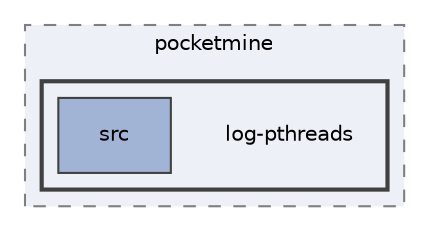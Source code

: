 digraph "log-pthreads"
{
 // INTERACTIVE_SVG=YES
 // LATEX_PDF_SIZE
  edge [fontname="Helvetica",fontsize="10",labelfontname="Helvetica",labelfontsize="10"];
  node [fontname="Helvetica",fontsize="10",shape=record];
  compound=true
  subgraph clusterdir_67ec95640dccd85af7425ce27c77136c {
    graph [ bgcolor="#edf0f7", pencolor="grey50", style="filled,dashed,", label="pocketmine", fontname="Helvetica", fontsize="10", URL="dir_67ec95640dccd85af7425ce27c77136c.html"]
  subgraph clusterdir_155f5667b7d8c77864c92f17dd012376 {
    graph [ bgcolor="#edf0f7", pencolor="grey25", style="filled,bold,", label="", fontname="Helvetica", fontsize="10", URL="dir_155f5667b7d8c77864c92f17dd012376.html"]
    dir_155f5667b7d8c77864c92f17dd012376 [shape=plaintext, label="log-pthreads"];
  dir_788be67cadb8761311045b7258e68d80 [shape=box, label="src", style="filled,", fillcolor="#a2b4d6", color="grey25", URL="dir_788be67cadb8761311045b7258e68d80.html"];
  }
  }
}
